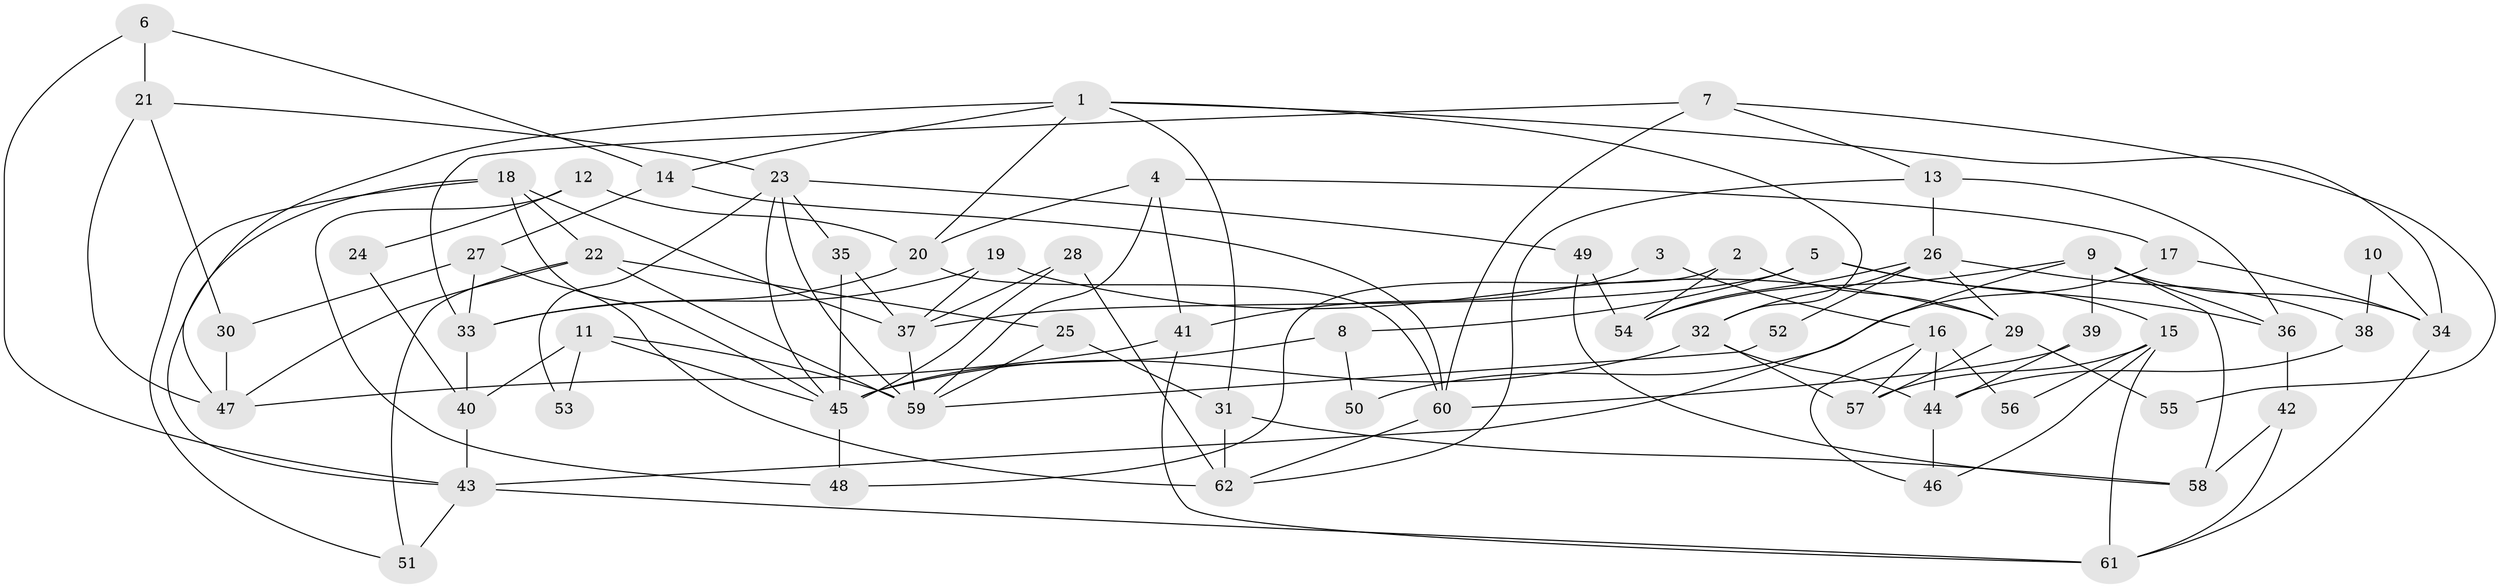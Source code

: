 // coarse degree distribution, {9: 0.05555555555555555, 5: 0.19444444444444445, 4: 0.1111111111111111, 6: 0.19444444444444445, 8: 0.08333333333333333, 2: 0.1111111111111111, 7: 0.1111111111111111, 3: 0.1388888888888889}
// Generated by graph-tools (version 1.1) at 2025/41/03/06/25 10:41:58]
// undirected, 62 vertices, 124 edges
graph export_dot {
graph [start="1"]
  node [color=gray90,style=filled];
  1;
  2;
  3;
  4;
  5;
  6;
  7;
  8;
  9;
  10;
  11;
  12;
  13;
  14;
  15;
  16;
  17;
  18;
  19;
  20;
  21;
  22;
  23;
  24;
  25;
  26;
  27;
  28;
  29;
  30;
  31;
  32;
  33;
  34;
  35;
  36;
  37;
  38;
  39;
  40;
  41;
  42;
  43;
  44;
  45;
  46;
  47;
  48;
  49;
  50;
  51;
  52;
  53;
  54;
  55;
  56;
  57;
  58;
  59;
  60;
  61;
  62;
  1 -- 32;
  1 -- 47;
  1 -- 14;
  1 -- 20;
  1 -- 31;
  1 -- 34;
  2 -- 29;
  2 -- 54;
  2 -- 48;
  3 -- 16;
  3 -- 41;
  4 -- 59;
  4 -- 20;
  4 -- 17;
  4 -- 41;
  5 -- 37;
  5 -- 15;
  5 -- 8;
  5 -- 36;
  6 -- 14;
  6 -- 43;
  6 -- 21;
  7 -- 13;
  7 -- 60;
  7 -- 33;
  7 -- 55;
  8 -- 45;
  8 -- 50;
  9 -- 34;
  9 -- 43;
  9 -- 36;
  9 -- 39;
  9 -- 54;
  9 -- 58;
  10 -- 34;
  10 -- 38;
  11 -- 45;
  11 -- 40;
  11 -- 53;
  11 -- 59;
  12 -- 20;
  12 -- 48;
  12 -- 24;
  13 -- 36;
  13 -- 62;
  13 -- 26;
  14 -- 27;
  14 -- 60;
  15 -- 57;
  15 -- 61;
  15 -- 46;
  15 -- 56;
  16 -- 57;
  16 -- 44;
  16 -- 46;
  16 -- 56;
  17 -- 34;
  17 -- 50;
  18 -- 43;
  18 -- 45;
  18 -- 22;
  18 -- 37;
  18 -- 51;
  19 -- 37;
  19 -- 33;
  19 -- 29;
  20 -- 60;
  20 -- 33;
  21 -- 23;
  21 -- 30;
  21 -- 47;
  22 -- 25;
  22 -- 47;
  22 -- 51;
  22 -- 59;
  23 -- 45;
  23 -- 59;
  23 -- 35;
  23 -- 49;
  23 -- 53;
  24 -- 40;
  25 -- 59;
  25 -- 31;
  26 -- 54;
  26 -- 29;
  26 -- 32;
  26 -- 38;
  26 -- 52;
  27 -- 30;
  27 -- 33;
  27 -- 62;
  28 -- 37;
  28 -- 45;
  28 -- 62;
  29 -- 55;
  29 -- 57;
  30 -- 47;
  31 -- 62;
  31 -- 58;
  32 -- 44;
  32 -- 45;
  32 -- 57;
  33 -- 40;
  34 -- 61;
  35 -- 37;
  35 -- 45;
  36 -- 42;
  37 -- 59;
  38 -- 44;
  39 -- 60;
  39 -- 44;
  40 -- 43;
  41 -- 47;
  41 -- 61;
  42 -- 58;
  42 -- 61;
  43 -- 61;
  43 -- 51;
  44 -- 46;
  45 -- 48;
  49 -- 58;
  49 -- 54;
  52 -- 59;
  60 -- 62;
}
